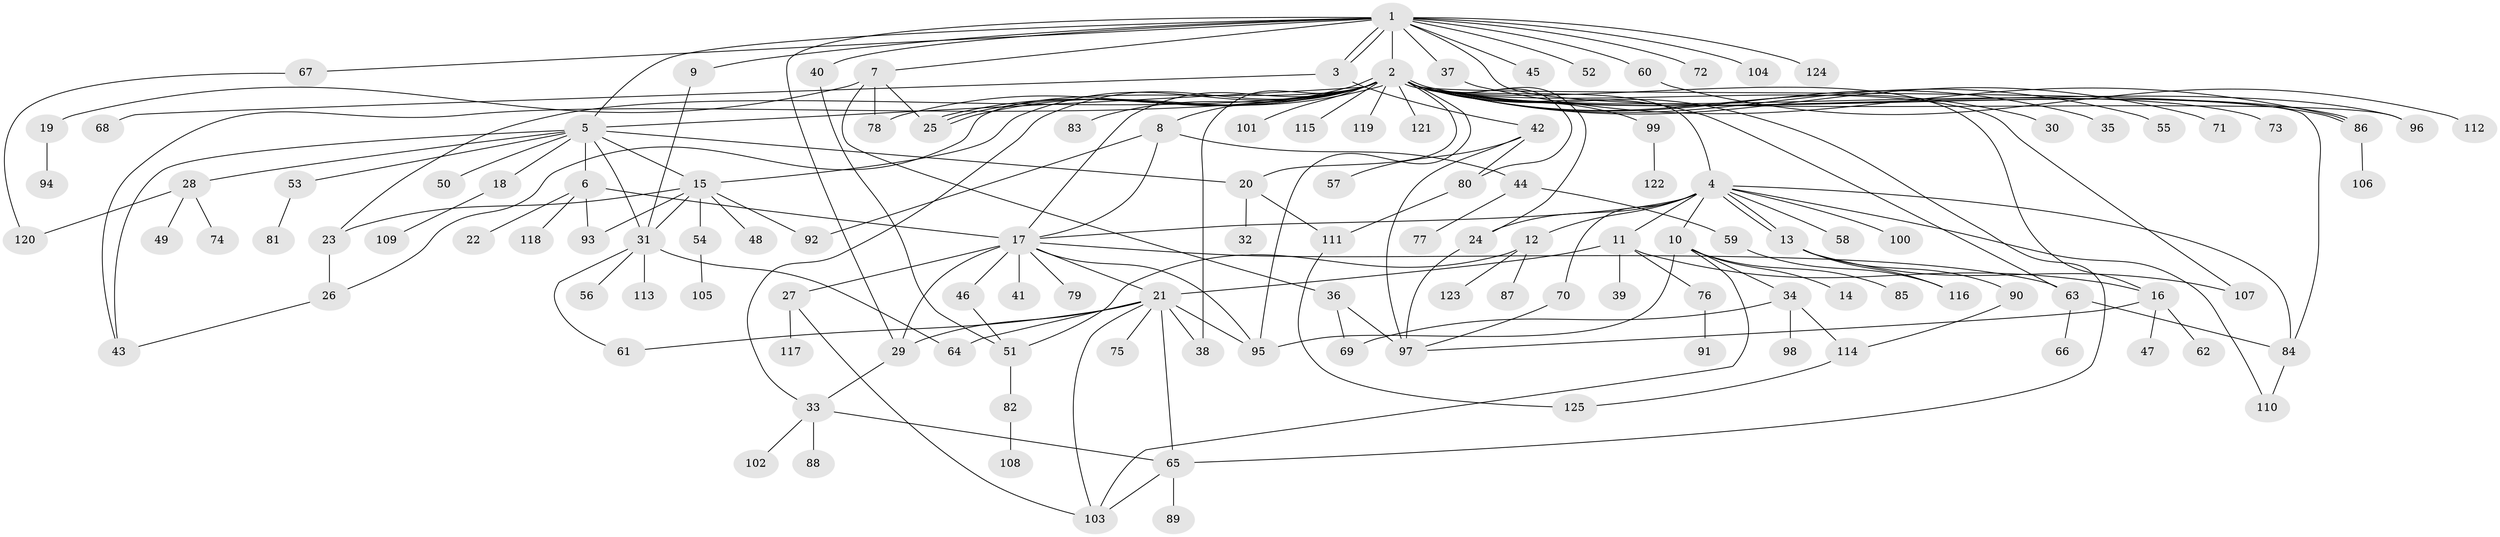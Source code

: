 // Generated by graph-tools (version 1.1) at 2025/14/03/09/25 04:14:44]
// undirected, 125 vertices, 182 edges
graph export_dot {
graph [start="1"]
  node [color=gray90,style=filled];
  1;
  2;
  3;
  4;
  5;
  6;
  7;
  8;
  9;
  10;
  11;
  12;
  13;
  14;
  15;
  16;
  17;
  18;
  19;
  20;
  21;
  22;
  23;
  24;
  25;
  26;
  27;
  28;
  29;
  30;
  31;
  32;
  33;
  34;
  35;
  36;
  37;
  38;
  39;
  40;
  41;
  42;
  43;
  44;
  45;
  46;
  47;
  48;
  49;
  50;
  51;
  52;
  53;
  54;
  55;
  56;
  57;
  58;
  59;
  60;
  61;
  62;
  63;
  64;
  65;
  66;
  67;
  68;
  69;
  70;
  71;
  72;
  73;
  74;
  75;
  76;
  77;
  78;
  79;
  80;
  81;
  82;
  83;
  84;
  85;
  86;
  87;
  88;
  89;
  90;
  91;
  92;
  93;
  94;
  95;
  96;
  97;
  98;
  99;
  100;
  101;
  102;
  103;
  104;
  105;
  106;
  107;
  108;
  109;
  110;
  111;
  112;
  113;
  114;
  115;
  116;
  117;
  118;
  119;
  120;
  121;
  122;
  123;
  124;
  125;
  1 -- 2;
  1 -- 3;
  1 -- 3;
  1 -- 5;
  1 -- 7;
  1 -- 9;
  1 -- 29;
  1 -- 37;
  1 -- 40;
  1 -- 45;
  1 -- 52;
  1 -- 60;
  1 -- 67;
  1 -- 72;
  1 -- 96;
  1 -- 104;
  1 -- 124;
  2 -- 4;
  2 -- 5;
  2 -- 8;
  2 -- 15;
  2 -- 16;
  2 -- 17;
  2 -- 20;
  2 -- 23;
  2 -- 24;
  2 -- 25;
  2 -- 25;
  2 -- 25;
  2 -- 26;
  2 -- 30;
  2 -- 33;
  2 -- 35;
  2 -- 38;
  2 -- 43;
  2 -- 55;
  2 -- 63;
  2 -- 65;
  2 -- 71;
  2 -- 73;
  2 -- 78;
  2 -- 80;
  2 -- 83;
  2 -- 84;
  2 -- 86;
  2 -- 86;
  2 -- 95;
  2 -- 96;
  2 -- 99;
  2 -- 101;
  2 -- 107;
  2 -- 115;
  2 -- 119;
  2 -- 121;
  3 -- 42;
  3 -- 68;
  4 -- 10;
  4 -- 11;
  4 -- 12;
  4 -- 13;
  4 -- 13;
  4 -- 17;
  4 -- 24;
  4 -- 58;
  4 -- 70;
  4 -- 84;
  4 -- 100;
  4 -- 110;
  5 -- 6;
  5 -- 15;
  5 -- 18;
  5 -- 20;
  5 -- 28;
  5 -- 31;
  5 -- 43;
  5 -- 50;
  5 -- 53;
  6 -- 17;
  6 -- 22;
  6 -- 93;
  6 -- 118;
  7 -- 19;
  7 -- 25;
  7 -- 36;
  7 -- 78;
  8 -- 17;
  8 -- 44;
  8 -- 92;
  9 -- 31;
  10 -- 14;
  10 -- 34;
  10 -- 85;
  10 -- 95;
  10 -- 103;
  11 -- 16;
  11 -- 21;
  11 -- 39;
  11 -- 76;
  12 -- 51;
  12 -- 87;
  12 -- 123;
  13 -- 90;
  13 -- 107;
  13 -- 116;
  15 -- 23;
  15 -- 31;
  15 -- 48;
  15 -- 54;
  15 -- 92;
  15 -- 93;
  16 -- 47;
  16 -- 62;
  16 -- 97;
  17 -- 21;
  17 -- 27;
  17 -- 29;
  17 -- 41;
  17 -- 46;
  17 -- 63;
  17 -- 79;
  17 -- 95;
  18 -- 109;
  19 -- 94;
  20 -- 32;
  20 -- 111;
  21 -- 29;
  21 -- 38;
  21 -- 61;
  21 -- 64;
  21 -- 65;
  21 -- 75;
  21 -- 95;
  21 -- 103;
  23 -- 26;
  24 -- 97;
  26 -- 43;
  27 -- 103;
  27 -- 117;
  28 -- 49;
  28 -- 74;
  28 -- 120;
  29 -- 33;
  31 -- 56;
  31 -- 61;
  31 -- 64;
  31 -- 113;
  33 -- 65;
  33 -- 88;
  33 -- 102;
  34 -- 69;
  34 -- 98;
  34 -- 114;
  36 -- 69;
  36 -- 97;
  37 -- 86;
  40 -- 51;
  42 -- 57;
  42 -- 80;
  42 -- 97;
  44 -- 59;
  44 -- 77;
  46 -- 51;
  51 -- 82;
  53 -- 81;
  54 -- 105;
  59 -- 116;
  60 -- 112;
  63 -- 66;
  63 -- 84;
  65 -- 89;
  65 -- 103;
  67 -- 120;
  70 -- 97;
  76 -- 91;
  80 -- 111;
  82 -- 108;
  84 -- 110;
  86 -- 106;
  90 -- 114;
  99 -- 122;
  111 -- 125;
  114 -- 125;
}

